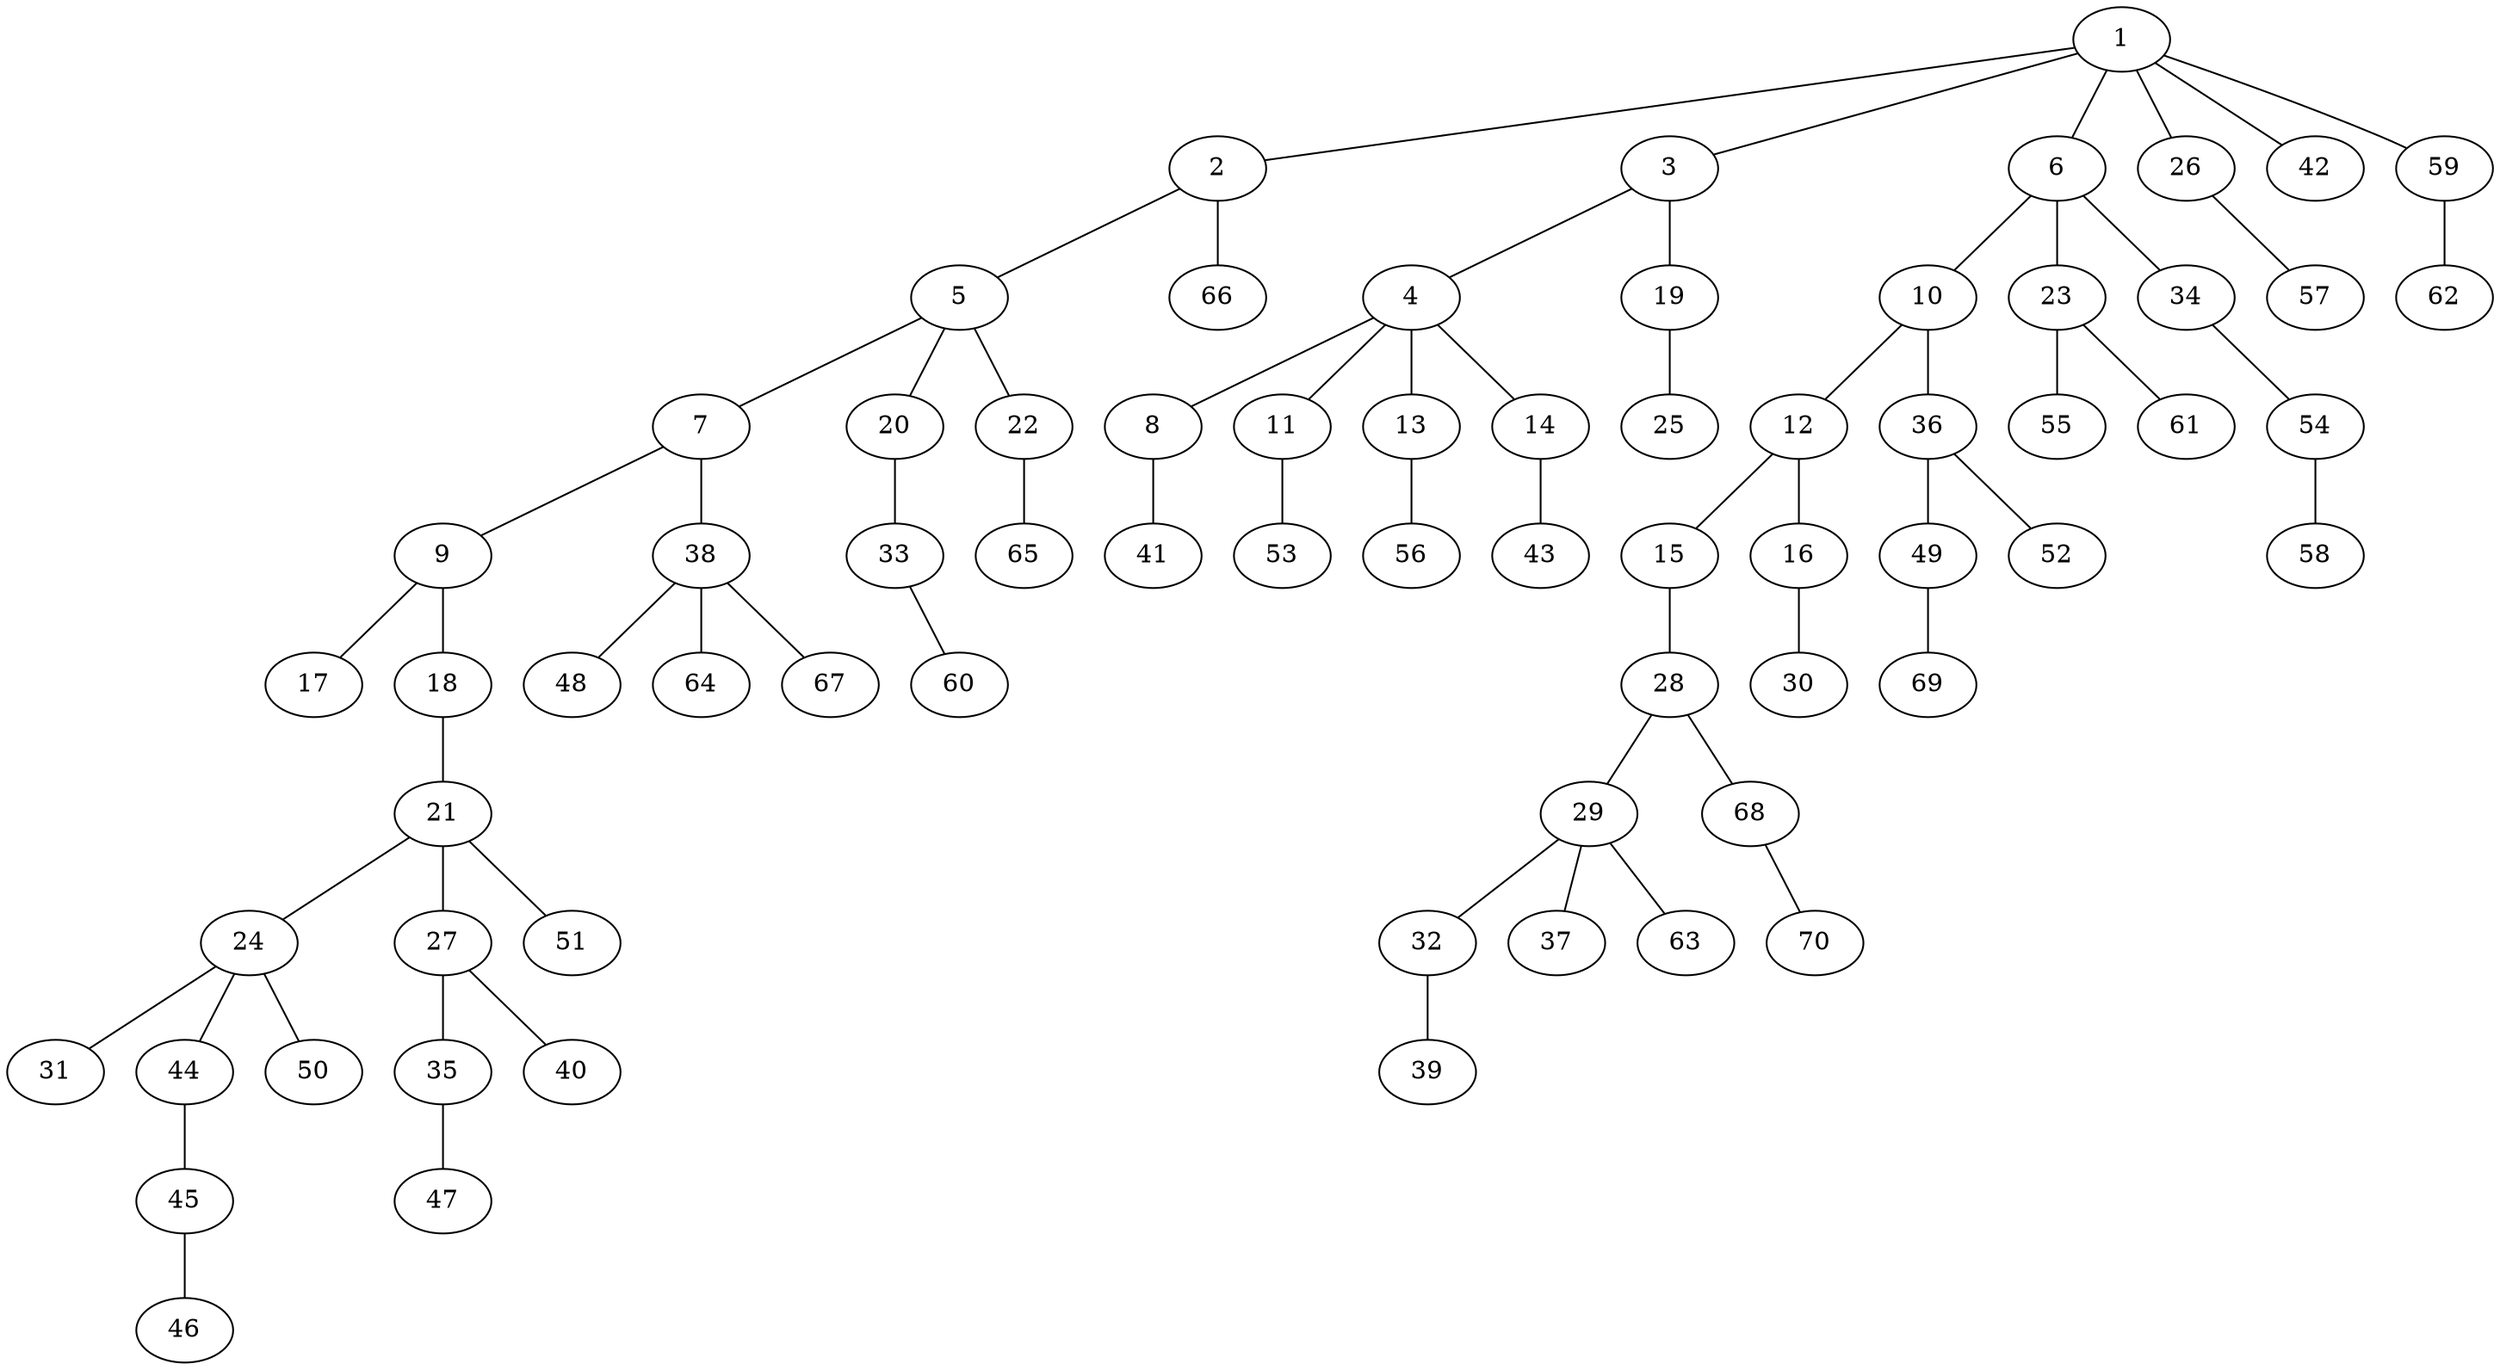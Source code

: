 graph graphname {1--2
1--3
1--6
1--26
1--42
1--59
2--5
2--66
3--4
3--19
4--8
4--11
4--13
4--14
5--7
5--20
5--22
6--10
6--23
6--34
7--9
7--38
8--41
9--17
9--18
10--12
10--36
11--53
12--15
12--16
13--56
14--43
15--28
16--30
18--21
19--25
20--33
21--24
21--27
21--51
22--65
23--55
23--61
24--31
24--44
24--50
26--57
27--35
27--40
28--29
28--68
29--32
29--37
29--63
32--39
33--60
34--54
35--47
36--49
36--52
38--48
38--64
38--67
44--45
45--46
49--69
54--58
59--62
68--70
}